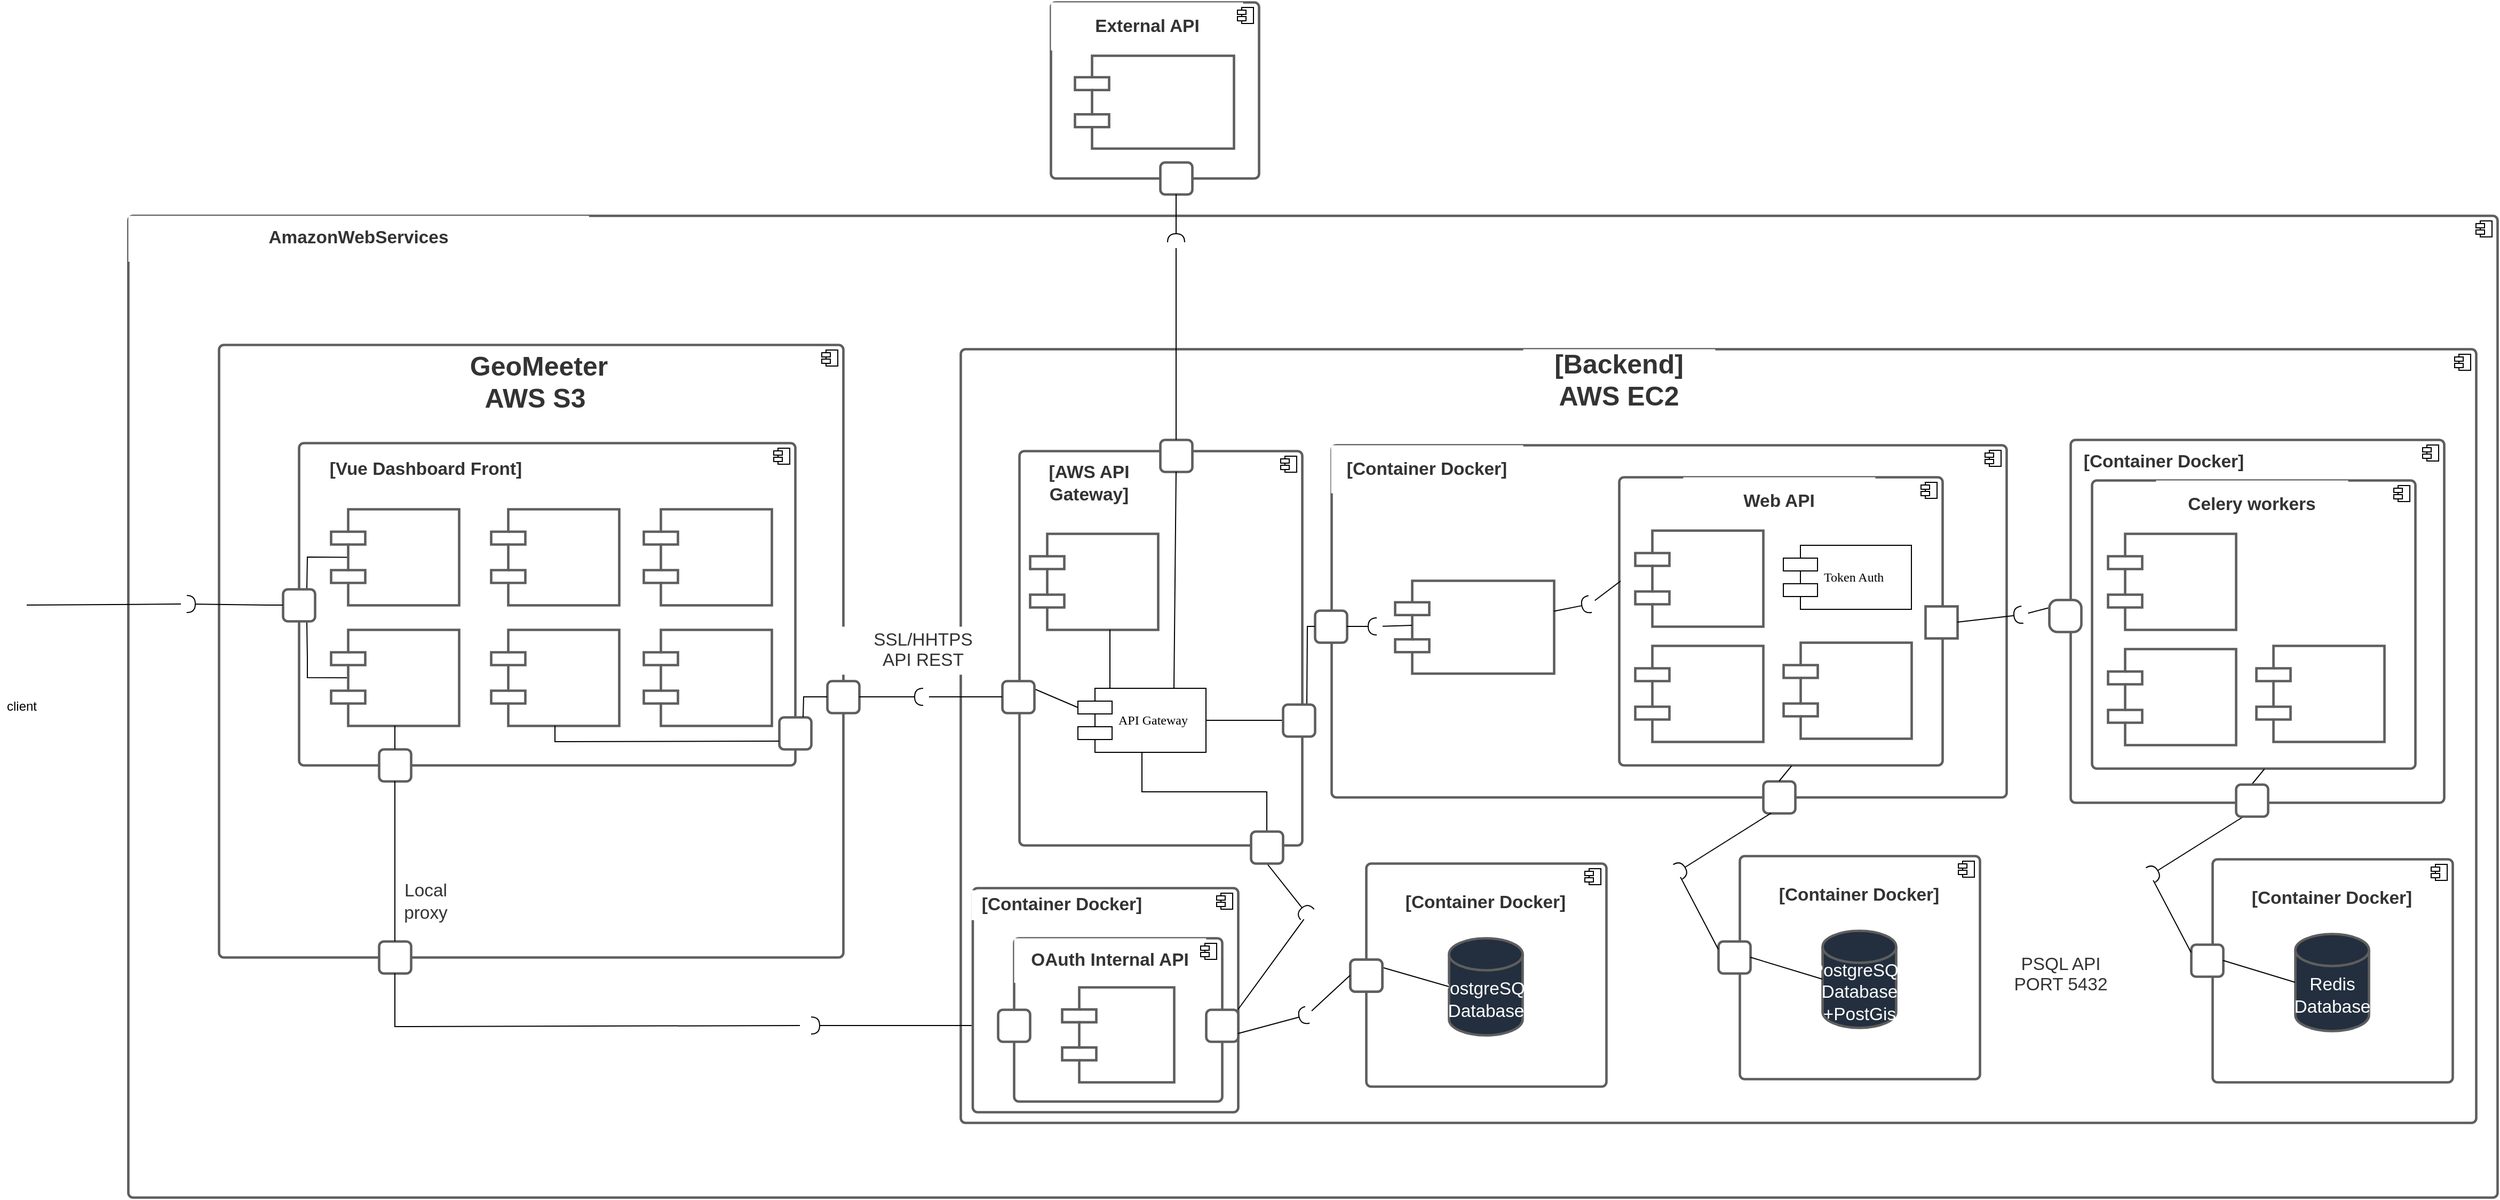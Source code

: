 <mxfile>
    <diagram id="GqEjZYX9ZaJlJ4JGxs04" name="Page-1">
        <mxGraphModel dx="3142" dy="1743" grid="1" gridSize="10" guides="1" tooltips="1" connect="1" arrows="1" fold="1" page="1" pageScale="1" pageWidth="827" pageHeight="1169" math="0" shadow="0">
            <root>
                <mxCell id="0"/>
                <mxCell id="1" parent="0"/>
                <mxCell id="293" value="" style="html=1;dropTarget=0;fontSize=13;align=center;spacing=3.8;strokeColor=#5e5e5e;strokeOpacity=100;rounded=1;absoluteArcSize=1;arcSize=9;strokeWidth=2.3;container=1;collapsible=0;" parent="1" vertex="1">
                    <mxGeometry x="-1300" y="-950" width="2220" height="920" as="geometry"/>
                </mxCell>
                <UserObject label="AmazonWebServices" lucidchartObjectId="JzQ.lzjoDw~8" id="294">
                    <mxCell style="html=1;overflow=block;blockSpacing=1;whiteSpace=wrap;fontSize=16.7;fontColor=#333333;fontStyle=1;align=center;spacing=0;fillColor=#ffffff;strokeWidth=1.5;strokeColor=none;" parent="293" vertex="1">
                        <mxGeometry width="431.667" height="42.991" as="geometry"/>
                    </mxCell>
                </UserObject>
                <mxCell id="295" value="" style="shape=component;jettyWidth=8;jettyHeight=4;" parent="293" vertex="1">
                    <mxGeometry x="1" width="15" height="15" relative="1" as="geometry">
                        <mxPoint x="-20" y="5" as="offset"/>
                    </mxGeometry>
                </mxCell>
                <mxCell id="64" value="" style="html=1;dropTarget=0;fontSize=13;align=center;spacing=3.8;strokeColor=#5e5e5e;strokeOpacity=100;rounded=1;absoluteArcSize=1;arcSize=9;strokeWidth=2.3;" parent="1" vertex="1">
                    <mxGeometry x="-1215" y="-829" width="585" height="574" as="geometry"/>
                </mxCell>
                <mxCell id="65" value="" style="shape=component;jettyWidth=8;jettyHeight=4;" parent="64" vertex="1">
                    <mxGeometry x="1" width="15" height="15" relative="1" as="geometry">
                        <mxPoint x="-20" y="5" as="offset"/>
                    </mxGeometry>
                </mxCell>
                <mxCell id="66" value="" style="html=1;dropTarget=0;fontSize=13;align=center;spacing=3.8;strokeColor=#5e5e5e;strokeOpacity=100;rounded=1;absoluteArcSize=1;arcSize=9;strokeWidth=2.3;" parent="1" vertex="1">
                    <mxGeometry x="-1140" y="-737" width="465" height="302" as="geometry"/>
                </mxCell>
                <mxCell id="67" value="" style="shape=component;jettyWidth=8;jettyHeight=4;" parent="66" vertex="1">
                    <mxGeometry x="1" width="15" height="15" relative="1" as="geometry">
                        <mxPoint x="-20" y="5" as="offset"/>
                    </mxGeometry>
                </mxCell>
                <mxCell id="68" value="" style="html=1;dropTarget=0;fontSize=13;align=center;spacing=3.8;strokeColor=#5e5e5e;strokeOpacity=100;rounded=1;absoluteArcSize=1;arcSize=9;strokeWidth=2.3;" parent="1" vertex="1">
                    <mxGeometry x="-520" y="-825" width="1420" height="725" as="geometry"/>
                </mxCell>
                <mxCell id="69" value="" style="shape=component;jettyWidth=8;jettyHeight=4;" parent="68" vertex="1">
                    <mxGeometry x="1" width="15" height="15" relative="1" as="geometry">
                        <mxPoint x="-20" y="5" as="offset"/>
                    </mxGeometry>
                </mxCell>
                <mxCell id="70" value="" style="html=1;dropTarget=0;fontSize=13;align=center;spacing=3.8;strokeColor=#5e5e5e;strokeOpacity=100;rounded=1;absoluteArcSize=1;arcSize=9;strokeWidth=2.3;" parent="1" vertex="1">
                    <mxGeometry x="-172.5" y="-735" width="632.5" height="330" as="geometry"/>
                </mxCell>
                <mxCell id="71" value="" style="shape=component;jettyWidth=8;jettyHeight=4;" parent="70" vertex="1">
                    <mxGeometry x="1" width="15" height="15" relative="1" as="geometry">
                        <mxPoint x="-20" y="5" as="offset"/>
                    </mxGeometry>
                </mxCell>
                <UserObject label="&lt;div style=&quot;display: flex; justify-content: center; text-align: center; align-items: baseline; font-size: 0; line-height: 1.25;margin-top: -2px;&quot;&gt;&lt;span&gt;&lt;span style=&quot;font-size:16.7px;color:#333333;&quot;&gt;PSQL API&#10;&lt;/span&gt;&lt;/span&gt;&lt;/div&gt;&lt;div style=&quot;display: flex; justify-content: center; text-align: center; align-items: baseline; font-size: 0; line-height: 1.25;margin-top: -2px;&quot;&gt;&lt;span&gt;&lt;span style=&quot;font-size:16.7px;color:#333333;&quot;&gt;PORT 5432&lt;/span&gt;&lt;/span&gt;&lt;/div&gt;" lucidchartObjectId="9TQ.UFUaZxLk" id="72">
                    <mxCell style="html=1;overflow=block;blockSpacing=1;whiteSpace=wrap;fontSize=13;spacing=0;fillColor=#ffffff;strokeWidth=1.5;strokeColor=none;" parent="1" vertex="1">
                        <mxGeometry x="421" y="-260.5" width="180" height="45" as="geometry"/>
                    </mxCell>
                </UserObject>
                <UserObject label="&lt;div style=&quot;display: flex; justify-content: center; text-align: center; align-items: baseline; font-size: 0; line-height: 1.25;margin-top: -2px;&quot;&gt;&lt;span&gt;&lt;span style=&quot;font-size:16.7px;color:#333333;&quot;&gt;SSL/HHTPS&#10;&lt;/span&gt;&lt;/span&gt;&lt;/div&gt;&lt;div style=&quot;display: flex; justify-content: center; text-align: center; align-items: baseline; font-size: 0; line-height: 1.25;margin-top: -2px;&quot;&gt;&lt;span&gt;&lt;span style=&quot;font-size:16.7px;color:#333333;&quot;&gt;API REST&lt;/span&gt;&lt;/span&gt;&lt;/div&gt;" lucidchartObjectId="ERQ.FartYt-O" id="73">
                    <mxCell style="html=1;overflow=block;blockSpacing=1;whiteSpace=wrap;fontSize=13;spacing=0;fillColor=#ffffff;strokeWidth=1.5;strokeColor=none;" parent="1" vertex="1">
                        <mxGeometry x="-645" y="-565" width="180" height="45" as="geometry"/>
                    </mxCell>
                </UserObject>
                <UserObject label="GeoMeeter AWS S3&amp;nbsp;" lucidchartObjectId="0mQ.VnrTeDY5" id="75">
                    <mxCell style="html=1;overflow=block;blockSpacing=1;whiteSpace=wrap;fontSize=25;fontColor=#333333;fontStyle=1;align=center;spacing=0;fillColor=#ffffff;strokeWidth=1.5;strokeColor=none;" parent="1" vertex="1">
                        <mxGeometry x="-1005" y="-825" width="180" height="55" as="geometry"/>
                    </mxCell>
                </UserObject>
                <UserObject label="[Container Docker]" lucidchartObjectId="BvQ.S7S5D1Hz" id="76">
                    <mxCell style="html=1;overflow=block;blockSpacing=1;whiteSpace=wrap;fontSize=16.7;fontColor=#333333;fontStyle=1;align=center;spacing=0;fillColor=#ffffff;strokeWidth=1.5;strokeColor=none;" parent="1" vertex="1">
                        <mxGeometry x="-173" y="-735" width="180" height="45" as="geometry"/>
                    </mxCell>
                </UserObject>
                <mxCell id="77" value="" style="html=1;dropTarget=0;fontSize=13;align=center;spacing=3.8;strokeColor=#5e5e5e;strokeOpacity=100;rounded=1;absoluteArcSize=1;arcSize=9;strokeWidth=2.3;" parent="1" vertex="1">
                    <mxGeometry x="97" y="-705" width="303" height="270" as="geometry"/>
                </mxCell>
                <mxCell id="78" value="" style="shape=component;jettyWidth=8;jettyHeight=4;" parent="77" vertex="1">
                    <mxGeometry x="1" width="15" height="15" relative="1" as="geometry">
                        <mxPoint x="-20" y="5" as="offset"/>
                    </mxGeometry>
                </mxCell>
                <UserObject label="&lt;div style=&quot;display: flex; justify-content: center; text-align: center; align-items: baseline; font-size: 0; line-height: 1.25;margin-top: -2px;&quot;&gt;&lt;span&gt;&lt;span style=&quot;font-size:25px;color:#333333;font-weight: bold;&quot;&gt;[Backend]&#10;&lt;/span&gt;&lt;/span&gt;&lt;/div&gt;&lt;div style=&quot;display: flex; justify-content: center; text-align: center; align-items: baseline; font-size: 0; line-height: 1.25;margin-top: -2px;&quot;&gt;&lt;span&gt;&lt;span style=&quot;font-size:25px;color:#333333;font-weight: bold;&quot;&gt;AWS EC2&lt;/span&gt;&lt;/span&gt;&lt;/div&gt;" lucidchartObjectId="2wQ.rxDoDfN9" id="79">
                    <mxCell style="html=1;overflow=block;blockSpacing=1;whiteSpace=wrap;fontSize=13;spacing=0;fillColor=#ffffff;strokeWidth=1.5;strokeColor=none;" parent="1" vertex="1">
                        <mxGeometry x="7" y="-825" width="180" height="60" as="geometry"/>
                    </mxCell>
                </UserObject>
                <UserObject label="Web API" lucidchartObjectId="cxQ.P7ARJ7Gp" id="80">
                    <mxCell style="html=1;overflow=block;blockSpacing=1;whiteSpace=wrap;fontSize=16.7;fontColor=#333333;fontStyle=1;align=center;spacing=0;fillColor=#ffffff;strokeWidth=1.5;strokeColor=none;" parent="1" vertex="1">
                        <mxGeometry x="157" y="-705" width="180" height="45" as="geometry"/>
                    </mxCell>
                </UserObject>
                <UserObject label="Call workers" lucidchartObjectId="xmQ.o6H7XOpQ" id="81">
                    <mxCell style="html=1;overflow=block;blockSpacing=1;whiteSpace=wrap;shape=component;align=left;spacingLeft=36;fontSize=16.7;fontColor=#FFFFFF;spacing=0;strokeColor=#5e5e5e;strokeOpacity=100;rounded=1;absoluteArcSize=1;arcSize=9;strokeWidth=2.3;" parent="1" vertex="1">
                        <mxGeometry x="112" y="-547" width="120" height="90" as="geometry"/>
                    </mxCell>
                </UserObject>
                <UserObject label="Routers" lucidchartObjectId="LvQ.SK1kYf38" id="83">
                    <mxCell style="html=1;overflow=block;blockSpacing=1;whiteSpace=wrap;shape=component;align=left;spacingLeft=36;fontSize=16.7;fontColor=#FFFFFF;spacing=0;strokeColor=#5e5e5e;strokeOpacity=100;rounded=1;absoluteArcSize=1;arcSize=9;strokeWidth=2.3;" parent="1" vertex="1">
                        <mxGeometry x="112" y="-655" width="120" height="90" as="geometry"/>
                    </mxCell>
                </UserObject>
                <UserObject label="Nginx &#10;reverse proxy" lucidchartObjectId="QDQ.MSSu0BSL" id="92">
                    <mxCell style="html=1;overflow=block;blockSpacing=1;whiteSpace=wrap;shape=component;align=left;spacingLeft=36;fontSize=16.7;fontColor=#FFFFFF;spacing=0;strokeColor=#5e5e5e;strokeOpacity=100;rounded=1;absoluteArcSize=1;arcSize=9;strokeWidth=2.3;" parent="1" vertex="1">
                        <mxGeometry x="-113" y="-608" width="149" height="87" as="geometry"/>
                    </mxCell>
                </UserObject>
                <UserObject label="" lucidchartObjectId="nFQ.mH_b9b4w" id="93">
                    <mxCell style="html=1;overflow=block;blockSpacing=1;whiteSpace=wrap;fontSize=13;align=center;spacing=3.8;strokeColor=#5e5e5e;strokeOpacity=100;rounded=1;absoluteArcSize=1;arcSize=9;strokeWidth=2.3;fontColor=#FFFFFF;" parent="1" vertex="1">
                        <mxGeometry x="-188" y="-580" width="30" height="30" as="geometry"/>
                    </mxCell>
                </UserObject>
                <mxCell id="94" value="" style="html=1;dropTarget=0;fontSize=13;align=center;spacing=3.8;strokeColor=#5e5e5e;strokeOpacity=100;rounded=1;absoluteArcSize=1;arcSize=9;strokeWidth=2.3;container=1;collapsible=0;" parent="1" vertex="1">
                    <mxGeometry x="210" y="-350" width="225" height="209" as="geometry"/>
                </mxCell>
                <UserObject label="[Container Docker]" lucidchartObjectId="EGQ.u1LITXUu" id="95">
                    <mxCell style="html=1;overflow=block;blockSpacing=1;whiteSpace=wrap;fontSize=16.7;fontColor=#333333;fontStyle=1;align=center;spacing=0;fillColor=#ffffff;strokeWidth=1.5;strokeColor=none;" parent="94" vertex="1">
                        <mxGeometry x="22" y="14" width="180" height="45" as="geometry"/>
                    </mxCell>
                </UserObject>
                <UserObject label="PostgreSQL Database +PostGis" lucidchartObjectId="VoQ.apwIIPWM" id="96">
                    <mxCell style="shape=cylinder3;whiteSpace=wrap;html=1;boundedLbl=1;backgroundOutline=1;size=15;fontFamily=Helvetica;fontSize=16.7;fontColor=#FFFFFF;align=center;strokeColor=#5e5e5e;strokeWidth=2.3;fillColor=#232f3e;" parent="94" vertex="1">
                        <mxGeometry x="77.5" y="70" width="69" height="91" as="geometry"/>
                    </mxCell>
                </UserObject>
                <mxCell id="97" value="" style="shape=component;jettyWidth=8;jettyHeight=4;" parent="94" vertex="1">
                    <mxGeometry x="1" width="15" height="15" relative="1" as="geometry">
                        <mxPoint x="-20" y="5" as="offset"/>
                    </mxGeometry>
                </mxCell>
                <UserObject label="Map Leaflet-Vue" lucidchartObjectId="rHQ._YY6tu1O" id="98">
                    <mxCell style="html=1;overflow=block;blockSpacing=1;whiteSpace=wrap;shape=component;align=left;spacingLeft=36;fontSize=16.7;fontColor=#FFFFFF;spacing=0;strokeColor=#5e5e5e;strokeOpacity=100;rounded=1;absoluteArcSize=1;arcSize=9;strokeWidth=2.3;" parent="1" vertex="1">
                        <mxGeometry x="-960" y="-675" width="120" height="90" as="geometry"/>
                    </mxCell>
                </UserObject>
                <UserObject label="" lucidchartObjectId="xLQ.PSGera.4" id="112">
                    <mxCell style="html=1;overflow=block;blockSpacing=1;whiteSpace=wrap;fontSize=13;align=center;spacing=3.8;strokeColor=#5e5e5e;strokeOpacity=100;rounded=1;absoluteArcSize=1;arcSize=9;strokeWidth=2.3;" parent="1" vertex="1">
                        <mxGeometry x="190" y="-270" width="30" height="30" as="geometry"/>
                    </mxCell>
                </UserObject>
                <UserObject label="" lucidchartObjectId="OLQ.SMa_Be_0" id="117">
                    <mxCell style="html=1;overflow=block;blockSpacing=1;whiteSpace=wrap;fontSize=13;align=center;spacing=3.8;strokeColor=#5e5e5e;strokeOpacity=100;rounded=1;absoluteArcSize=1;arcSize=9;strokeWidth=2.3;" parent="1" vertex="1">
                        <mxGeometry x="-1065" y="-270" width="30" height="30" as="geometry"/>
                    </mxCell>
                </UserObject>
                <UserObject label="" lucidchartObjectId="7MQ.v_up57Re" id="129">
                    <mxCell style="html=1;overflow=block;blockSpacing=1;whiteSpace=wrap;fontSize=13;align=center;spacing=3.8;strokeColor=#5e5e5e;strokeOpacity=100;rounded=1;absoluteArcSize=1;arcSize=9;strokeWidth=2.3;fontColor=#FFFFFF;" parent="1" vertex="1">
                        <mxGeometry x="-645" y="-514" width="30" height="30" as="geometry"/>
                    </mxCell>
                </UserObject>
                <UserObject label="Login or Register" lucidchartObjectId="tQQ.5gMyglQL" id="143">
                    <mxCell style="html=1;overflow=block;blockSpacing=1;whiteSpace=wrap;shape=component;align=left;spacingLeft=36;fontSize=16.7;fontColor=#FFFFFF;spacing=0;strokeColor=#5e5e5e;strokeOpacity=100;rounded=1;absoluteArcSize=1;arcSize=9;strokeWidth=2.3;" parent="1" vertex="1">
                        <mxGeometry x="-1110" y="-562" width="120" height="90" as="geometry"/>
                    </mxCell>
                </UserObject>
                <UserObject label="List Pings, Users y Locations" lucidchartObjectId="EQQ.A3JN0USV" id="144">
                    <mxCell style="html=1;overflow=block;blockSpacing=1;whiteSpace=wrap;shape=component;align=left;spacingLeft=36;fontSize=16.7;fontColor=#FFFFFF;spacing=0;strokeColor=#5e5e5e;strokeOpacity=100;rounded=1;absoluteArcSize=1;arcSize=9;strokeWidth=2.3;" parent="1" vertex="1">
                        <mxGeometry x="-817" y="-675" width="120" height="90" as="geometry"/>
                    </mxCell>
                </UserObject>
                <mxCell id="401" style="edgeStyle=none;rounded=0;html=1;exitX=0.75;exitY=1;exitDx=0;exitDy=0;entryX=0.126;entryY=0.501;entryDx=0;entryDy=0;endArrow=none;endFill=0;entryPerimeter=0;" edge="1" parent="1" source="145" target="143">
                    <mxGeometry relative="1" as="geometry">
                        <Array as="points">
                            <mxPoint x="-1132" y="-535"/>
                            <mxPoint x="-1132" y="-517"/>
                        </Array>
                    </mxGeometry>
                </mxCell>
                <mxCell id="404" style="edgeStyle=none;rounded=0;html=1;exitX=0.75;exitY=0;exitDx=0;exitDy=0;entryX=0.128;entryY=0.503;entryDx=0;entryDy=0;entryPerimeter=0;endArrow=none;endFill=0;" edge="1" parent="1" source="145" target="189">
                    <mxGeometry relative="1" as="geometry">
                        <Array as="points">
                            <mxPoint x="-1132" y="-630"/>
                        </Array>
                    </mxGeometry>
                </mxCell>
                <UserObject label="" lucidchartObjectId="RQQ.1Tx4FJ7h" id="145">
                    <mxCell style="html=1;overflow=block;blockSpacing=1;whiteSpace=wrap;fontSize=13;align=center;spacing=3.8;strokeColor=#5e5e5e;strokeOpacity=100;rounded=1;absoluteArcSize=1;arcSize=9;strokeWidth=2.3;fontColor=#FFFFFF;" parent="1" vertex="1">
                        <mxGeometry x="-1155" y="-600" width="30" height="30" as="geometry"/>
                    </mxCell>
                </UserObject>
                <UserObject label="[Vue Dashboard Front]" lucidchartObjectId="iSQ.8A~Tfa6g" id="146">
                    <mxCell style="html=1;overflow=block;blockSpacing=1;whiteSpace=wrap;fontSize=16.7;fontColor=#333333;fontStyle=1;align=center;spacing=0;fillColor=#ffffff;strokeWidth=1.5;strokeColor=none;" parent="1" vertex="1">
                        <mxGeometry x="-1132" y="-735" width="222" height="45" as="geometry"/>
                    </mxCell>
                </UserObject>
                <UserObject label="" lucidchartObjectId="MSQ.1bBkWNoG" id="147">
                    <mxCell style="html=1;overflow=block;blockSpacing=1;whiteSpace=wrap;fontSize=13;align=center;spacing=3.8;strokeColor=#5e5e5e;strokeOpacity=100;rounded=1;absoluteArcSize=1;arcSize=9;strokeWidth=2.3;" parent="1" vertex="1">
                        <mxGeometry x="232" y="-420" width="30" height="30" as="geometry"/>
                    </mxCell>
                </UserObject>
                <UserObject label="" lucidchartObjectId="kUQ.27DKTuAM" id="149">
                    <mxCell style="html=1;overflow=block;blockSpacing=1;whiteSpace=wrap;fontSize=13;align=center;spacing=3.8;strokeColor=#5e5e5e;strokeOpacity=100;rounded=1;absoluteArcSize=1;arcSize=9;strokeWidth=2.3;" parent="1" vertex="1">
                        <mxGeometry x="-1065" y="-450" width="30" height="30" as="geometry"/>
                    </mxCell>
                </UserObject>
                <UserObject label="Mail Service" lucidchartObjectId="TYQ.1-TCLOCC" id="159">
                    <mxCell style="html=1;overflow=block;blockSpacing=1;whiteSpace=wrap;shape=component;align=left;spacingLeft=36;fontSize=16.7;fontColor=#FFFFFF;spacing=0;strokeColor=#5e5e5e;strokeOpacity=100;rounded=1;absoluteArcSize=1;arcSize=9;strokeWidth=2.3;" parent="1" vertex="1">
                        <mxGeometry x="251" y="-550" width="120" height="90" as="geometry"/>
                    </mxCell>
                </UserObject>
                <UserObject label="Send Ping" lucidchartObjectId="BZQ.7yFAApc7" id="162">
                    <mxCell style="html=1;overflow=block;blockSpacing=1;whiteSpace=wrap;shape=component;align=left;spacingLeft=36;fontSize=16.7;fontColor=#FFFFFF;spacing=0;strokeColor=#5e5e5e;strokeOpacity=100;rounded=1;absoluteArcSize=1;arcSize=9;strokeWidth=2.3;" parent="1" vertex="1">
                        <mxGeometry x="-817" y="-562" width="120" height="90" as="geometry"/>
                    </mxCell>
                </UserObject>
                <UserObject label="" lucidchartObjectId="F0Q.Sfm7eGPp" id="163">
                    <mxCell style="html=1;overflow=block;blockSpacing=1;whiteSpace=wrap;fontSize=13;align=center;spacing=3.8;strokeColor=#5e5e5e;strokeOpacity=100;rounded=1;absoluteArcSize=1;arcSize=9;strokeWidth=2.3;fontColor=#FFFFFF;" parent="1" vertex="1">
                        <mxGeometry x="-690" y="-480" width="30" height="30" as="geometry"/>
                    </mxCell>
                </UserObject>
                <UserObject label="Set Location" lucidchartObjectId="U4Q.wYum8OUZ" id="175">
                    <mxCell style="html=1;overflow=block;blockSpacing=1;whiteSpace=wrap;shape=component;align=left;spacingLeft=36;fontSize=16.7;fontColor=#FFFFFF;spacing=0;strokeColor=#5e5e5e;strokeOpacity=100;rounded=1;absoluteArcSize=1;arcSize=9;strokeWidth=2.3;" parent="1" vertex="1">
                        <mxGeometry x="-960" y="-562" width="120" height="90" as="geometry"/>
                    </mxCell>
                </UserObject>
                <mxCell id="206" value="" style="html=1;dropTarget=0;fontSize=13;align=center;spacing=3.8;strokeColor=#5e5e5e;strokeOpacity=100;rounded=1;absoluteArcSize=1;arcSize=9;strokeWidth=2.3;" parent="1" vertex="1">
                    <mxGeometry x="-465" y="-729.5" width="265" height="369.5" as="geometry"/>
                </mxCell>
                <mxCell id="207" value="" style="shape=component;jettyWidth=8;jettyHeight=4;" parent="206" vertex="1">
                    <mxGeometry x="1" width="15" height="15" relative="1" as="geometry">
                        <mxPoint x="-20" y="5" as="offset"/>
                    </mxGeometry>
                </mxCell>
                <UserObject label="Local proxy" lucidchartObjectId="C-Q.cqZwOiHa" id="187">
                    <mxCell style="html=1;overflow=block;blockSpacing=1;whiteSpace=wrap;fontSize=16.7;fontColor=#333333;align=center;spacing=0;fillColor=#ffffff;strokeWidth=1.5;strokeColor=none;" parent="1" vertex="1">
                        <mxGeometry x="-1050" y="-330" width="58" height="45" as="geometry"/>
                    </mxCell>
                </UserObject>
                <UserObject label="Display" lucidchartObjectId="1mR.Dg1fzhjd" id="189">
                    <mxCell style="html=1;overflow=block;blockSpacing=1;whiteSpace=wrap;shape=component;align=left;spacingLeft=36;fontSize=16.7;fontColor=#FFFFFF;spacing=0;strokeColor=#5e5e5e;strokeOpacity=100;rounded=1;absoluteArcSize=1;arcSize=9;strokeWidth=2.3;" parent="1" vertex="1">
                        <mxGeometry x="-1110" y="-675" width="120" height="90" as="geometry"/>
                    </mxCell>
                </UserObject>
                <mxCell id="191" value="" style="rounded=0;orthogonalLoop=1;jettySize=auto;html=1;endArrow=none;endFill=0;sketch=0;targetPerimeterSpacing=0;fontSize=10;exitX=1;exitY=0.5;exitDx=0;exitDy=0;startArrow=none;" parent="1" source="200" target="192" edge="1">
                    <mxGeometry relative="1" as="geometry">
                        <mxPoint x="-310" y="-412" as="sourcePoint"/>
                    </mxGeometry>
                </mxCell>
                <mxCell id="192" value="" style="ellipse;whiteSpace=wrap;html=1;align=center;aspect=fixed;resizable=0;points=[];outlineConnect=0;sketch=0;fontSize=10;" parent="1" vertex="1">
                    <mxGeometry x="-330" y="-482" width="10" height="10" as="geometry"/>
                </mxCell>
                <mxCell id="193" value="Token Auth" style="shape=component;align=left;spacingLeft=36;rounded=0;shadow=0;comic=0;labelBackgroundColor=none;strokeWidth=1;fontFamily=Verdana;fontSize=12;html=1;" parent="1" vertex="1">
                    <mxGeometry x="251" y="-641" width="120" height="60" as="geometry"/>
                </mxCell>
                <mxCell id="197" value="" style="endArrow=none;html=1;rounded=0;fontSize=10;entryX=0;entryY=0.3;entryDx=0;entryDy=0;startArrow=none;exitX=1;exitY=0.25;exitDx=0;exitDy=0;" parent="1" source="119" target="200" edge="1">
                    <mxGeometry width="50" height="50" relative="1" as="geometry">
                        <mxPoint x="-465" y="-495.286" as="sourcePoint"/>
                        <mxPoint x="-580" y="-517" as="targetPoint"/>
                    </mxGeometry>
                </mxCell>
                <mxCell id="199" value="" style="endArrow=none;html=1;rounded=0;exitX=0.5;exitY=0;exitDx=0;exitDy=0;entryX=0.5;entryY=1;entryDx=0;entryDy=0;" parent="1" source="298" target="200" edge="1">
                    <mxGeometry width="50" height="50" relative="1" as="geometry">
                        <mxPoint x="-580" y="-395" as="sourcePoint"/>
                        <mxPoint x="-530" y="-445" as="targetPoint"/>
                        <Array as="points">
                            <mxPoint x="-233" y="-410"/>
                            <mxPoint x="-290" y="-410"/>
                            <mxPoint x="-350" y="-410"/>
                        </Array>
                    </mxGeometry>
                </mxCell>
                <mxCell id="200" value="API Gateway" style="shape=component;align=left;spacingLeft=36;rounded=0;shadow=0;comic=0;labelBackgroundColor=none;strokeWidth=1;fontFamily=Verdana;fontSize=12;html=1;" parent="1" vertex="1">
                    <mxGeometry x="-410" y="-507" width="120" height="60" as="geometry"/>
                </mxCell>
                <UserObject label="" lucidchartObjectId="jMQ.a4yrlkNo" id="119">
                    <mxCell style="html=1;overflow=block;blockSpacing=1;whiteSpace=wrap;fontSize=13;align=center;spacing=3.8;strokeColor=#5e5e5e;strokeOpacity=100;rounded=1;absoluteArcSize=1;arcSize=9;strokeWidth=2.3;" parent="1" vertex="1">
                        <mxGeometry x="-481" y="-514" width="30" height="30" as="geometry"/>
                    </mxCell>
                </UserObject>
                <mxCell id="405" style="edgeStyle=none;rounded=0;html=1;exitX=0;exitY=0.5;exitDx=0;exitDy=0;entryX=1;entryY=0.5;entryDx=0;entryDy=0;endArrow=none;endFill=0;" edge="1" parent="1" source="209" target="200">
                    <mxGeometry relative="1" as="geometry"/>
                </mxCell>
                <mxCell id="406" style="edgeStyle=none;rounded=0;html=1;exitX=0.75;exitY=0;exitDx=0;exitDy=0;entryX=0;entryY=0.5;entryDx=0;entryDy=0;endArrow=none;endFill=0;" edge="1" parent="1" source="209" target="93">
                    <mxGeometry relative="1" as="geometry">
                        <Array as="points">
                            <mxPoint x="-195" y="-565"/>
                        </Array>
                    </mxGeometry>
                </mxCell>
                <UserObject label="" lucidchartObjectId="nFQ.mH_b9b4w" id="209">
                    <mxCell style="html=1;overflow=block;blockSpacing=1;whiteSpace=wrap;fontSize=13;align=center;spacing=3.8;strokeColor=#5e5e5e;strokeOpacity=100;rounded=1;absoluteArcSize=1;arcSize=9;strokeWidth=2.3;fontColor=#FFFFFF;" parent="1" vertex="1">
                        <mxGeometry x="-218" y="-492" width="30" height="30" as="geometry"/>
                    </mxCell>
                </UserObject>
                <mxCell id="214" value="" style="shape=umlActor;verticalLabelPosition=bottom;verticalAlign=top;html=1;outlineConnect=0;fontColor=#FFFFFF;strokeColor=#FFFFFF;" parent="1" vertex="1">
                    <mxGeometry x="-1410" y="-585" width="30" height="60" as="geometry"/>
                </mxCell>
                <mxCell id="220" value="" style="html=1;dropTarget=0;fontSize=13;align=center;spacing=3.8;strokeColor=#5e5e5e;strokeOpacity=100;rounded=1;absoluteArcSize=1;arcSize=9;strokeWidth=2.3;container=1;collapsible=0;" parent="1" vertex="1">
                    <mxGeometry x="-435.5" y="-1150" width="195" height="165" as="geometry"/>
                </mxCell>
                <UserObject label="External API" lucidchartObjectId="JzQ.lzjoDw~8" id="221">
                    <mxCell style="html=1;overflow=block;blockSpacing=1;whiteSpace=wrap;fontSize=16.7;fontColor=#333333;fontStyle=1;align=center;spacing=0;fillColor=#ffffff;strokeWidth=1.5;strokeColor=none;" parent="220" vertex="1">
                        <mxGeometry width="180" height="45" as="geometry"/>
                    </mxCell>
                </UserObject>
                <mxCell id="222" value="" style="shape=component;jettyWidth=8;jettyHeight=4;" parent="220" vertex="1">
                    <mxGeometry x="1" width="15" height="15" relative="1" as="geometry">
                        <mxPoint x="-20" y="5" as="offset"/>
                    </mxGeometry>
                </mxCell>
                <UserObject label="" lucidchartObjectId="qXQ.MwzUgVT0" id="226">
                    <mxCell style="html=1;overflow=block;blockSpacing=1;whiteSpace=wrap;fontSize=13;align=center;spacing=3.8;strokeColor=#5e5e5e;strokeOpacity=100;rounded=1;absoluteArcSize=1;arcSize=9;strokeWidth=2.3;" parent="1" vertex="1">
                        <mxGeometry x="-333" y="-740" width="30" height="30" as="geometry"/>
                    </mxCell>
                </UserObject>
                <UserObject label="" lucidchartObjectId="qXQ.MwzUgVT0" id="228">
                    <mxCell style="html=1;overflow=block;blockSpacing=1;whiteSpace=wrap;fontSize=13;align=center;spacing=3.8;strokeColor=#5e5e5e;strokeOpacity=100;rounded=1;absoluteArcSize=1;arcSize=9;strokeWidth=2.3;" parent="1" vertex="1">
                        <mxGeometry x="-333" y="-1000" width="30" height="30" as="geometry"/>
                    </mxCell>
                </UserObject>
                <mxCell id="231" value="" style="rounded=0;orthogonalLoop=1;jettySize=auto;html=1;endArrow=none;endFill=0;sketch=0;sourcePerimeterSpacing=0;targetPerimeterSpacing=0;fontColor=#FFFFFF;exitX=0.5;exitY=0;exitDx=0;exitDy=0;" parent="1" source="226" target="233" edge="1">
                    <mxGeometry relative="1" as="geometry">
                        <mxPoint x="-263" y="-855" as="sourcePoint"/>
                    </mxGeometry>
                </mxCell>
                <mxCell id="232" value="" style="rounded=0;orthogonalLoop=1;jettySize=auto;html=1;endArrow=halfCircle;endFill=0;entryX=0.5;entryY=0.5;endSize=6;strokeWidth=1;sketch=0;fontColor=#FFFFFF;exitX=0.5;exitY=1;exitDx=0;exitDy=0;" parent="1" source="228" target="233" edge="1">
                    <mxGeometry relative="1" as="geometry">
                        <mxPoint x="-215" y="-925" as="sourcePoint"/>
                    </mxGeometry>
                </mxCell>
                <mxCell id="233" value="" style="ellipse;whiteSpace=wrap;html=1;align=center;aspect=fixed;resizable=0;points=[];outlineConnect=0;sketch=0;fontColor=#FFFFFF;strokeColor=#FFFFFF;" parent="1" vertex="1">
                    <mxGeometry x="-323" y="-930" width="10" height="10" as="geometry"/>
                </mxCell>
                <mxCell id="241" value="" style="rounded=0;orthogonalLoop=1;jettySize=auto;html=1;endArrow=none;endFill=0;sketch=0;targetPerimeterSpacing=0;fontColor=#FFFFFF;startArrow=none;" parent="1" edge="1">
                    <mxGeometry relative="1" as="geometry">
                        <mxPoint x="-85" y="-370" as="sourcePoint"/>
                        <mxPoint x="-85" y="-370" as="targetPoint"/>
                    </mxGeometry>
                </mxCell>
                <mxCell id="249" value="" style="rounded=0;orthogonalLoop=1;jettySize=auto;html=1;endArrow=none;endFill=0;sketch=0;sourcePerimeterSpacing=0;targetPerimeterSpacing=0;fontColor=#FFFFFF;exitX=0.5;exitY=1;exitDx=0;exitDy=0;" parent="1" source="117" target="251" edge="1">
                    <mxGeometry relative="1" as="geometry">
                        <mxPoint x="-1041" y="-41" as="sourcePoint"/>
                        <Array as="points">
                            <mxPoint x="-1050" y="-190"/>
                        </Array>
                    </mxGeometry>
                </mxCell>
                <mxCell id="250" value="" style="rounded=0;orthogonalLoop=1;jettySize=auto;html=1;endArrow=halfCircle;endFill=0;endSize=6;strokeWidth=1;sketch=0;fontColor=#FFFFFF;exitX=0;exitY=0.5;exitDx=0;exitDy=0;" parent="1" source="111" target="251" edge="1">
                    <mxGeometry relative="1" as="geometry">
                        <mxPoint x="-616" y="-264" as="sourcePoint"/>
                        <mxPoint x="-655" y="-187" as="targetPoint"/>
                    </mxGeometry>
                </mxCell>
                <mxCell id="251" value="" style="ellipse;whiteSpace=wrap;html=1;align=center;aspect=fixed;resizable=0;points=[];outlineConnect=0;sketch=0;fontColor=#FFFFFF;strokeColor=#FFFFFF;" parent="1" vertex="1">
                    <mxGeometry x="-670" y="-196" width="10" height="10" as="geometry"/>
                </mxCell>
                <mxCell id="258" value="" style="rounded=0;orthogonalLoop=1;jettySize=auto;html=1;endArrow=none;endFill=0;sketch=0;sourcePerimeterSpacing=0;targetPerimeterSpacing=0;fontColor=#FFFFFF;exitX=0.5;exitY=0;exitDx=0;exitDy=0;exitPerimeter=0;" parent="1" source="214" target="260" edge="1">
                    <mxGeometry relative="1" as="geometry">
                        <mxPoint x="-1190" y="-488" as="sourcePoint"/>
                    </mxGeometry>
                </mxCell>
                <mxCell id="259" value="" style="rounded=0;orthogonalLoop=1;jettySize=auto;html=1;endArrow=halfCircle;endFill=0;entryX=0.5;entryY=0.5;endSize=6;strokeWidth=1;sketch=0;fontColor=#FFFFFF;exitX=0;exitY=0.5;exitDx=0;exitDy=0;" parent="1" source="145" target="260" edge="1">
                    <mxGeometry relative="1" as="geometry">
                        <mxPoint x="-1150" y="-488" as="sourcePoint"/>
                        <Array as="points">
                            <mxPoint x="-1170" y="-585"/>
                        </Array>
                    </mxGeometry>
                </mxCell>
                <mxCell id="260" value="" style="ellipse;whiteSpace=wrap;html=1;align=center;aspect=fixed;resizable=0;points=[];outlineConnect=0;sketch=0;fontColor=#FFFFFF;strokeColor=#FFFFFF;" parent="1" vertex="1">
                    <mxGeometry x="-1250" y="-591" width="10" height="10" as="geometry"/>
                </mxCell>
                <mxCell id="261" value="" style="rounded=0;orthogonalLoop=1;jettySize=auto;html=1;endArrow=none;endFill=0;sketch=0;sourcePerimeterSpacing=0;targetPerimeterSpacing=0;fontColor=#FFFFFF;exitX=0;exitY=0.5;exitDx=0;exitDy=0;" parent="1" source="119" target="263" edge="1">
                    <mxGeometry relative="1" as="geometry">
                        <mxPoint x="-576" y="-445" as="sourcePoint"/>
                    </mxGeometry>
                </mxCell>
                <mxCell id="262" value="" style="rounded=0;orthogonalLoop=1;jettySize=auto;html=1;endArrow=halfCircle;endFill=0;entryX=0.5;entryY=0.5;endSize=6;strokeWidth=1;sketch=0;fontColor=#FFFFFF;exitX=1;exitY=0.5;exitDx=0;exitDy=0;" parent="1" source="129" target="263" edge="1">
                    <mxGeometry relative="1" as="geometry">
                        <mxPoint x="-536" y="-445" as="sourcePoint"/>
                    </mxGeometry>
                </mxCell>
                <mxCell id="263" value="" style="ellipse;whiteSpace=wrap;html=1;align=center;aspect=fixed;resizable=0;points=[];outlineConnect=0;sketch=0;fontColor=#FFFFFF;strokeColor=#FFFFFF;" parent="1" vertex="1">
                    <mxGeometry x="-560" y="-504" width="10" height="10" as="geometry"/>
                </mxCell>
                <mxCell id="276" value="" style="rounded=0;orthogonalLoop=1;jettySize=auto;html=1;endArrow=none;endFill=0;sketch=0;sourcePerimeterSpacing=0;targetPerimeterSpacing=0;fontColor=#FFFFFF;exitX=0.107;exitY=0.483;exitDx=0;exitDy=0;exitPerimeter=0;" parent="1" source="92" target="278" edge="1">
                    <mxGeometry relative="1" as="geometry">
                        <mxPoint x="-150" y="-565" as="sourcePoint"/>
                    </mxGeometry>
                </mxCell>
                <mxCell id="277" value="" style="rounded=0;orthogonalLoop=1;jettySize=auto;html=1;endArrow=halfCircle;endFill=0;entryX=0.5;entryY=0.5;endSize=6;strokeWidth=1;sketch=0;fontColor=#FFFFFF;exitX=1;exitY=0.5;exitDx=0;exitDy=0;" parent="1" source="93" target="278" edge="1">
                    <mxGeometry relative="1" as="geometry">
                        <mxPoint x="-110" y="-565" as="sourcePoint"/>
                    </mxGeometry>
                </mxCell>
                <mxCell id="278" value="" style="ellipse;whiteSpace=wrap;html=1;align=center;aspect=fixed;resizable=0;points=[];outlineConnect=0;sketch=0;fontColor=#FFFFFF;strokeColor=#FFFFFF;" parent="1" vertex="1">
                    <mxGeometry x="-135" y="-570" width="10" height="10" as="geometry"/>
                </mxCell>
                <mxCell id="279" value="" style="rounded=0;orthogonalLoop=1;jettySize=auto;html=1;endArrow=none;endFill=0;sketch=0;sourcePerimeterSpacing=0;targetPerimeterSpacing=0;fontColor=#FFFFFF;exitX=0.005;exitY=0.361;exitDx=0;exitDy=0;exitPerimeter=0;" parent="1" source="77" target="281" edge="1">
                    <mxGeometry relative="1" as="geometry">
                        <mxPoint x="50" y="-586" as="sourcePoint"/>
                    </mxGeometry>
                </mxCell>
                <mxCell id="280" value="" style="rounded=0;orthogonalLoop=1;jettySize=auto;html=1;endArrow=halfCircle;endFill=0;entryX=0.5;entryY=0.5;endSize=6;strokeWidth=1;sketch=0;fontColor=#FFFFFF;" parent="1" source="92" target="281" edge="1">
                    <mxGeometry relative="1" as="geometry">
                        <mxPoint x="90" y="-586" as="sourcePoint"/>
                    </mxGeometry>
                </mxCell>
                <mxCell id="281" value="" style="ellipse;whiteSpace=wrap;html=1;align=center;aspect=fixed;resizable=0;points=[];outlineConnect=0;sketch=0;fontColor=#FFFFFF;strokeColor=#FFFFFF;" parent="1" vertex="1">
                    <mxGeometry x="65" y="-591" width="10" height="10" as="geometry"/>
                </mxCell>
                <mxCell id="282" value="" style="rounded=0;orthogonalLoop=1;jettySize=auto;html=1;endArrow=none;endFill=0;sketch=0;sourcePerimeterSpacing=0;targetPerimeterSpacing=0;fontColor=#FFFFFF;exitX=0;exitY=0.25;exitDx=0;exitDy=0;" parent="1" source="112" target="284" edge="1">
                    <mxGeometry relative="1" as="geometry">
                        <mxPoint x="461" y="-306" as="sourcePoint"/>
                    </mxGeometry>
                </mxCell>
                <mxCell id="283" value="" style="rounded=0;orthogonalLoop=1;jettySize=auto;html=1;endArrow=halfCircle;endFill=0;entryX=0.5;entryY=0.5;endSize=6;strokeWidth=1;sketch=0;fontColor=#FFFFFF;exitX=0.25;exitY=1;exitDx=0;exitDy=0;" parent="1" source="147" target="284" edge="1">
                    <mxGeometry relative="1" as="geometry">
                        <mxPoint x="457" y="-350" as="sourcePoint"/>
                    </mxGeometry>
                </mxCell>
                <mxCell id="284" value="" style="ellipse;whiteSpace=wrap;html=1;align=center;aspect=fixed;resizable=0;points=[];outlineConnect=0;sketch=0;fontColor=#FFFFFF;strokeColor=#FFFFFF;" parent="1" vertex="1">
                    <mxGeometry x="147" y="-340" width="10" height="10" as="geometry"/>
                </mxCell>
                <mxCell id="285" value="" style="endArrow=none;html=1;fontColor=#FFFFFF;entryX=1;entryY=0.5;entryDx=0;entryDy=0;exitX=0;exitY=0.5;exitDx=0;exitDy=0;exitPerimeter=0;" parent="1" source="96" target="112" edge="1">
                    <mxGeometry width="50" height="50" relative="1" as="geometry">
                        <mxPoint x="360" y="-220" as="sourcePoint"/>
                        <mxPoint x="410" y="-270" as="targetPoint"/>
                    </mxGeometry>
                </mxCell>
                <mxCell id="289" value="" style="endArrow=none;html=1;rounded=0;exitX=0.75;exitY=0;exitDx=0;exitDy=0;entryX=0.5;entryY=1;entryDx=0;entryDy=0;" parent="1" source="200" target="226" edge="1">
                    <mxGeometry width="50" height="50" relative="1" as="geometry">
                        <mxPoint x="-280" y="-467" as="sourcePoint"/>
                        <mxPoint x="-200" y="-495" as="targetPoint"/>
                    </mxGeometry>
                </mxCell>
                <mxCell id="301" value="" style="endArrow=none;html=1;fontColor=#FFFFFF;entryX=0.5;entryY=1;entryDx=0;entryDy=0;exitX=0.5;exitY=0;exitDx=0;exitDy=0;" parent="1" source="117" target="149" edge="1">
                    <mxGeometry width="50" height="50" relative="1" as="geometry">
                        <mxPoint x="-1070" y="-370" as="sourcePoint"/>
                        <mxPoint x="-1020" y="-420" as="targetPoint"/>
                    </mxGeometry>
                </mxCell>
                <mxCell id="302" value="" style="endArrow=none;html=1;fontColor=#FFFFFF;entryX=0.5;entryY=1;entryDx=0;entryDy=0;exitX=0.5;exitY=0;exitDx=0;exitDy=0;" parent="1" source="149" target="143" edge="1">
                    <mxGeometry width="50" height="50" relative="1" as="geometry">
                        <mxPoint x="-1050" y="-440" as="sourcePoint"/>
                        <mxPoint x="-1000" y="-490" as="targetPoint"/>
                    </mxGeometry>
                </mxCell>
                <mxCell id="303" value="" style="endArrow=none;html=1;fontColor=#FFFFFF;entryX=0;entryY=0.75;entryDx=0;entryDy=0;exitX=0.5;exitY=1;exitDx=0;exitDy=0;rounded=0;" parent="1" source="175" target="163" edge="1">
                    <mxGeometry width="50" height="50" relative="1" as="geometry">
                        <mxPoint x="-840" y="-430" as="sourcePoint"/>
                        <mxPoint x="-790" y="-480" as="targetPoint"/>
                        <Array as="points">
                            <mxPoint x="-900" y="-457"/>
                        </Array>
                    </mxGeometry>
                </mxCell>
                <mxCell id="304" value="" style="endArrow=none;html=1;fontColor=#FFFFFF;exitX=0.75;exitY=0;exitDx=0;exitDy=0;entryX=0;entryY=0.5;entryDx=0;entryDy=0;rounded=0;" parent="1" source="163" target="129" edge="1">
                    <mxGeometry width="50" height="50" relative="1" as="geometry">
                        <mxPoint x="-680" y="-470" as="sourcePoint"/>
                        <mxPoint x="-630" y="-500" as="targetPoint"/>
                        <Array as="points">
                            <mxPoint x="-667" y="-499"/>
                        </Array>
                    </mxGeometry>
                </mxCell>
                <mxCell id="305" value="" style="endArrow=none;html=1;fontColor=#FFFFFF;entryX=0.534;entryY=1.002;entryDx=0;entryDy=0;entryPerimeter=0;exitX=0.5;exitY=0;exitDx=0;exitDy=0;" parent="1" source="147" target="77" edge="1">
                    <mxGeometry width="50" height="50" relative="1" as="geometry">
                        <mxPoint x="220" y="-400" as="sourcePoint"/>
                        <mxPoint x="270" y="-450" as="targetPoint"/>
                    </mxGeometry>
                </mxCell>
                <UserObject label="positionstack" lucidchartObjectId="QDQ.MSSu0BSL" id="306">
                    <mxCell style="html=1;overflow=block;blockSpacing=1;whiteSpace=wrap;shape=component;align=left;spacingLeft=36;fontSize=16.7;fontColor=#FFFFFF;spacing=0;strokeColor=#5e5e5e;strokeOpacity=100;rounded=1;absoluteArcSize=1;arcSize=9;strokeWidth=2.3;" parent="1" vertex="1">
                        <mxGeometry x="-413" y="-1100" width="149" height="87" as="geometry"/>
                    </mxCell>
                </UserObject>
                <mxCell id="363" value="" style="html=1;dropTarget=0;fontSize=13;align=center;spacing=3.8;strokeColor=#5e5e5e;strokeOpacity=100;rounded=1;absoluteArcSize=1;arcSize=9;strokeWidth=2.3;" parent="1" vertex="1">
                    <mxGeometry x="-508.75" y="-320" width="248.75" height="210" as="geometry"/>
                </mxCell>
                <mxCell id="364" value="" style="shape=component;jettyWidth=8;jettyHeight=4;" parent="363" vertex="1">
                    <mxGeometry x="1" width="15" height="15" relative="1" as="geometry">
                        <mxPoint x="-20" y="5" as="offset"/>
                    </mxGeometry>
                </mxCell>
                <UserObject label="Mail Service" lucidchartObjectId="TYQ.1-TCLOCC" id="310">
                    <mxCell style="html=1;overflow=block;blockSpacing=1;whiteSpace=wrap;shape=component;align=left;spacingLeft=36;fontSize=16.7;fontColor=#FFFFFF;spacing=0;strokeColor=#5e5e5e;strokeOpacity=100;rounded=1;absoluteArcSize=1;arcSize=9;strokeWidth=2.3;" parent="1" vertex="1">
                        <mxGeometry x="-455" y="-652" width="120" height="90" as="geometry"/>
                    </mxCell>
                </UserObject>
                <mxCell id="312" value="" style="endArrow=none;html=1;exitX=0.25;exitY=0;exitDx=0;exitDy=0;entryX=0.625;entryY=1;entryDx=0;entryDy=0;entryPerimeter=0;" parent="1" source="200" target="310" edge="1">
                    <mxGeometry width="50" height="50" relative="1" as="geometry">
                        <mxPoint x="-310" y="-530" as="sourcePoint"/>
                        <mxPoint x="-260" y="-580" as="targetPoint"/>
                    </mxGeometry>
                </mxCell>
                <mxCell id="334" value="" style="html=1;dropTarget=0;fontSize=13;align=center;spacing=3.8;strokeColor=#5e5e5e;strokeOpacity=100;rounded=1;absoluteArcSize=1;arcSize=9;strokeWidth=2.3;container=1;collapsible=0;" parent="1" vertex="1">
                    <mxGeometry x="-140" y="-343" width="225" height="209" as="geometry"/>
                </mxCell>
                <UserObject label="[Container Docker]" lucidchartObjectId="EGQ.u1LITXUu" id="335">
                    <mxCell style="html=1;overflow=block;blockSpacing=1;whiteSpace=wrap;fontSize=16.7;fontColor=#333333;fontStyle=1;align=center;spacing=0;fillColor=#ffffff;strokeWidth=1.5;strokeColor=none;" parent="334" vertex="1">
                        <mxGeometry x="22" y="14" width="180" height="45" as="geometry"/>
                    </mxCell>
                </UserObject>
                <UserObject label="PostgreSQL Database" lucidchartObjectId="VoQ.apwIIPWM" id="336">
                    <mxCell style="shape=cylinder3;whiteSpace=wrap;html=1;boundedLbl=1;backgroundOutline=1;size=15;fontFamily=Helvetica;fontSize=16.7;fontColor=#FFFFFF;align=center;strokeColor=#5e5e5e;strokeWidth=2.3;fillColor=#232f3e;" parent="334" vertex="1">
                        <mxGeometry x="77.5" y="70" width="69" height="91" as="geometry"/>
                    </mxCell>
                </UserObject>
                <mxCell id="337" value="" style="shape=component;jettyWidth=8;jettyHeight=4;" parent="334" vertex="1">
                    <mxGeometry x="1" width="15" height="15" relative="1" as="geometry">
                        <mxPoint x="-20" y="5" as="offset"/>
                    </mxGeometry>
                </mxCell>
                <mxCell id="340" value="" style="rounded=0;orthogonalLoop=1;jettySize=auto;html=1;endArrow=none;endFill=0;sketch=0;sourcePerimeterSpacing=0;targetPerimeterSpacing=0;fontColor=#FFFFFF;exitX=1;exitY=0.25;exitDx=0;exitDy=0;entryX=0;entryY=0.5;entryDx=0;entryDy=0;entryPerimeter=0;" parent="1" source="338" target="336" edge="1">
                    <mxGeometry relative="1" as="geometry">
                        <mxPoint x="111" y="-299" as="sourcePoint"/>
                    </mxGeometry>
                </mxCell>
                <UserObject label="" lucidchartObjectId="MSQ.1bBkWNoG" id="362">
                    <mxCell style="html=1;overflow=block;blockSpacing=1;whiteSpace=wrap;fontSize=13;align=center;spacing=3.8;strokeColor=#5e5e5e;strokeOpacity=100;rounded=1;absoluteArcSize=1;arcSize=0;strokeWidth=2.3;" parent="1" vertex="1">
                        <mxGeometry x="384" y="-584" width="30" height="30" as="geometry"/>
                    </mxCell>
                </UserObject>
                <mxCell id="88" value="" style="html=1;dropTarget=0;fontSize=13;align=center;spacing=3.8;strokeColor=#5e5e5e;strokeOpacity=100;rounded=1;absoluteArcSize=1;arcSize=9;strokeWidth=2.3;container=1;collapsible=0;" parent="1" vertex="1">
                    <mxGeometry x="-470" y="-273" width="195" height="153" as="geometry"/>
                </mxCell>
                <UserObject label="OAuth Internal API" lucidchartObjectId="RAQ.dgPogVAI" id="89">
                    <mxCell style="html=1;overflow=block;blockSpacing=1;whiteSpace=wrap;fontSize=16.7;fontColor=#333333;fontStyle=1;align=center;spacing=0;fillColor=#ffffff;strokeWidth=1.5;strokeColor=none;" parent="88" vertex="1">
                        <mxGeometry width="180" height="41.727" as="geometry"/>
                    </mxCell>
                </UserObject>
                <mxCell id="90" value="" style="shape=component;jettyWidth=8;jettyHeight=4;" parent="88" vertex="1">
                    <mxGeometry x="1" width="15" height="15" relative="1" as="geometry">
                        <mxPoint x="-20" y="5" as="offset"/>
                    </mxGeometry>
                </mxCell>
                <mxCell id="91" value="Auth" style="html=1;overflow=block;blockSpacing=1;whiteSpace=wrap;shape=component;align=left;spacingLeft=36;fontSize=16.7;fontColor=#FFFFFF;spacing=0;strokeColor=#5e5e5e;strokeOpacity=100;rounded=1;absoluteArcSize=1;arcSize=9;strokeWidth=2.3;container=1;collapsible=0;" parent="1" vertex="1">
                    <mxGeometry x="-425" y="-227" width="105" height="89" as="geometry"/>
                </mxCell>
                <UserObject label="" lucidchartObjectId="mLQ.HGn_hyK." id="111">
                    <mxCell style="html=1;overflow=block;blockSpacing=1;whiteSpace=wrap;fontSize=13;align=center;spacing=3.8;strokeColor=#5e5e5e;strokeOpacity=100;rounded=1;absoluteArcSize=1;arcSize=9;strokeWidth=2.3;" parent="1" vertex="1">
                        <mxGeometry x="-485" y="-206" width="30" height="30" as="geometry"/>
                    </mxCell>
                </UserObject>
                <UserObject label="" lucidchartObjectId="vXQ.yb~cQzVh" id="154">
                    <mxCell style="html=1;overflow=block;blockSpacing=1;whiteSpace=wrap;fontSize=13;align=center;spacing=3.8;strokeColor=#5e5e5e;strokeOpacity=100;rounded=1;absoluteArcSize=1;arcSize=9;strokeWidth=2.3;" parent="1" vertex="1">
                        <mxGeometry x="-290" y="-206" width="30" height="30" as="geometry"/>
                    </mxCell>
                </UserObject>
                <mxCell id="255" value="" style="rounded=0;orthogonalLoop=1;jettySize=auto;html=1;endArrow=none;endFill=0;sketch=0;sourcePerimeterSpacing=0;targetPerimeterSpacing=0;fontColor=#FFFFFF;exitX=1;exitY=0;exitDx=0;exitDy=0;" parent="1" source="154" target="257" edge="1">
                    <mxGeometry relative="1" as="geometry">
                        <mxPoint x="-113" y="44" as="sourcePoint"/>
                    </mxGeometry>
                </mxCell>
                <mxCell id="256" value="" style="rounded=0;orthogonalLoop=1;jettySize=auto;html=1;endArrow=halfCircle;endFill=0;entryX=0.5;entryY=0.5;endSize=6;strokeWidth=1;sketch=0;fontColor=#FFFFFF;exitX=0.5;exitY=1;exitDx=0;exitDy=0;" parent="1" source="298" target="257" edge="1">
                    <mxGeometry relative="1" as="geometry">
                        <mxPoint x="-73" y="44" as="sourcePoint"/>
                    </mxGeometry>
                </mxCell>
                <mxCell id="257" value="" style="ellipse;whiteSpace=wrap;html=1;align=center;aspect=fixed;resizable=0;points=[];outlineConnect=0;sketch=0;fontColor=#FFFFFF;strokeColor=#FFFFFF;" parent="1" vertex="1">
                    <mxGeometry x="-200" y="-300" width="10" height="10" as="geometry"/>
                </mxCell>
                <UserObject label="" lucidchartObjectId="nFQ.mH_b9b4w" id="298">
                    <mxCell style="html=1;overflow=block;blockSpacing=1;whiteSpace=wrap;fontSize=13;align=center;spacing=3.8;strokeColor=#5e5e5e;strokeOpacity=100;rounded=1;absoluteArcSize=1;arcSize=9;strokeWidth=2.3;fontColor=#FFFFFF;" parent="1" vertex="1">
                        <mxGeometry x="-248" y="-373" width="30" height="30" as="geometry"/>
                    </mxCell>
                </UserObject>
                <UserObject label="" lucidchartObjectId="xLQ.PSGera.4" id="338">
                    <mxCell style="html=1;overflow=block;blockSpacing=1;whiteSpace=wrap;fontSize=13;align=center;spacing=3.8;strokeColor=#5e5e5e;strokeOpacity=100;rounded=1;absoluteArcSize=1;arcSize=9;strokeWidth=2.3;" parent="1" vertex="1">
                        <mxGeometry x="-155" y="-253" width="30" height="30" as="geometry"/>
                    </mxCell>
                </UserObject>
                <UserObject label="" lucidchartObjectId="xLQ.PSGera.4" id="357">
                    <mxCell style="html=1;overflow=block;blockSpacing=1;whiteSpace=wrap;fontSize=13;align=center;spacing=3.8;strokeColor=#5e5e5e;strokeOpacity=100;rounded=1;absoluteArcSize=1;arcSize=9;strokeWidth=2.3;" parent="1" vertex="1">
                        <mxGeometry x="-155" y="-253" width="30" height="30" as="geometry"/>
                    </mxCell>
                </UserObject>
                <mxCell id="358" value="" style="rounded=0;orthogonalLoop=1;jettySize=auto;html=1;endArrow=none;endFill=0;sketch=0;sourcePerimeterSpacing=0;targetPerimeterSpacing=0;fontColor=#FFFFFF;exitX=0;exitY=0.5;exitDx=0;exitDy=0;" parent="1" source="357" target="360" edge="1">
                    <mxGeometry relative="1" as="geometry">
                        <mxPoint x="-106" y="-299" as="sourcePoint"/>
                    </mxGeometry>
                </mxCell>
                <mxCell id="359" value="" style="rounded=0;orthogonalLoop=1;jettySize=auto;html=1;endArrow=halfCircle;endFill=0;entryX=0.5;entryY=0.5;endSize=6;strokeWidth=1;sketch=0;fontColor=#FFFFFF;exitX=1;exitY=0.75;exitDx=0;exitDy=0;" parent="1" source="154" target="360" edge="1">
                    <mxGeometry relative="1" as="geometry">
                        <mxPoint x="-110" y="-343" as="sourcePoint"/>
                    </mxGeometry>
                </mxCell>
                <mxCell id="360" value="" style="ellipse;whiteSpace=wrap;html=1;align=center;aspect=fixed;resizable=0;points=[];outlineConnect=0;sketch=0;fontColor=#FFFFFF;strokeColor=#FFFFFF;" parent="1" vertex="1">
                    <mxGeometry x="-200" y="-206" width="10" height="10" as="geometry"/>
                </mxCell>
                <UserObject label="[Container Docker]" lucidchartObjectId="RAQ.dgPogVAI" id="365">
                    <mxCell style="html=1;overflow=block;blockSpacing=1;whiteSpace=wrap;fontSize=16.7;fontColor=#333333;fontStyle=1;align=center;spacing=0;fillColor=#ffffff;strokeWidth=1.5;strokeColor=none;" parent="1" vertex="1">
                        <mxGeometry x="-510" y="-318" width="170" height="28" as="geometry"/>
                    </mxCell>
                </UserObject>
                <mxCell id="371" value="" style="html=1;dropTarget=0;fontSize=13;align=center;spacing=3.8;strokeColor=#5e5e5e;strokeOpacity=100;rounded=1;absoluteArcSize=1;arcSize=9;strokeWidth=2.3;container=1;collapsible=0;" parent="1" vertex="1">
                    <mxGeometry x="653" y="-347" width="225" height="209" as="geometry"/>
                </mxCell>
                <UserObject label="[Container Docker]" lucidchartObjectId="EGQ.u1LITXUu" id="372">
                    <mxCell style="html=1;overflow=block;blockSpacing=1;whiteSpace=wrap;fontSize=16.7;fontColor=#333333;fontStyle=1;align=center;spacing=0;fillColor=#ffffff;strokeWidth=1.5;strokeColor=none;" parent="371" vertex="1">
                        <mxGeometry x="22" y="14" width="180" height="45" as="geometry"/>
                    </mxCell>
                </UserObject>
                <UserObject label="Redis Database" lucidchartObjectId="VoQ.apwIIPWM" id="373">
                    <mxCell style="shape=cylinder3;whiteSpace=wrap;html=1;boundedLbl=1;backgroundOutline=1;size=15;fontFamily=Helvetica;fontSize=16.7;fontColor=#FFFFFF;align=center;strokeColor=#5e5e5e;strokeWidth=2.3;fillColor=#232f3e;" parent="371" vertex="1">
                        <mxGeometry x="77.5" y="70" width="69" height="91" as="geometry"/>
                    </mxCell>
                </UserObject>
                <mxCell id="374" value="" style="shape=component;jettyWidth=8;jettyHeight=4;" parent="371" vertex="1">
                    <mxGeometry x="1" width="15" height="15" relative="1" as="geometry">
                        <mxPoint x="-20" y="5" as="offset"/>
                    </mxGeometry>
                </mxCell>
                <UserObject label="" lucidchartObjectId="xLQ.PSGera.4" id="375">
                    <mxCell style="html=1;overflow=block;blockSpacing=1;whiteSpace=wrap;fontSize=13;align=center;spacing=3.8;strokeColor=#5e5e5e;strokeOpacity=100;rounded=1;absoluteArcSize=1;arcSize=9;strokeWidth=2.3;" parent="1" vertex="1">
                        <mxGeometry x="633" y="-267" width="30" height="30" as="geometry"/>
                    </mxCell>
                </UserObject>
                <mxCell id="379" value="" style="rounded=0;orthogonalLoop=1;jettySize=auto;html=1;endArrow=none;endFill=0;sketch=0;sourcePerimeterSpacing=0;targetPerimeterSpacing=0;fontColor=#FFFFFF;exitX=0;exitY=0.25;exitDx=0;exitDy=0;" parent="1" source="375" target="381" edge="1">
                    <mxGeometry relative="1" as="geometry">
                        <mxPoint x="904" y="-303" as="sourcePoint"/>
                    </mxGeometry>
                </mxCell>
                <mxCell id="380" value="" style="rounded=0;orthogonalLoop=1;jettySize=auto;html=1;endArrow=halfCircle;endFill=0;entryX=0.5;entryY=0.5;endSize=6;strokeWidth=1;sketch=0;fontColor=#FFFFFF;exitX=0.25;exitY=1;exitDx=0;exitDy=0;" parent="1" source="376" target="381" edge="1">
                    <mxGeometry relative="1" as="geometry">
                        <mxPoint x="900" y="-347" as="sourcePoint"/>
                    </mxGeometry>
                </mxCell>
                <mxCell id="381" value="" style="ellipse;whiteSpace=wrap;html=1;align=center;aspect=fixed;resizable=0;points=[];outlineConnect=0;sketch=0;fontColor=#FFFFFF;strokeColor=#FFFFFF;" parent="1" vertex="1">
                    <mxGeometry x="590" y="-337" width="10" height="10" as="geometry"/>
                </mxCell>
                <mxCell id="382" value="" style="endArrow=none;html=1;fontColor=#FFFFFF;entryX=1;entryY=0.5;entryDx=0;entryDy=0;exitX=0;exitY=0.5;exitDx=0;exitDy=0;exitPerimeter=0;" parent="1" source="373" target="375" edge="1">
                    <mxGeometry width="50" height="50" relative="1" as="geometry">
                        <mxPoint x="803" y="-217" as="sourcePoint"/>
                        <mxPoint x="853" y="-267" as="targetPoint"/>
                    </mxGeometry>
                </mxCell>
                <mxCell id="391" value="" style="rounded=0;orthogonalLoop=1;jettySize=auto;html=1;endArrow=none;endFill=0;sketch=0;sourcePerimeterSpacing=0;targetPerimeterSpacing=0;fontColor=#FFFFFF;exitX=0;exitY=0.25;exitDx=0;exitDy=0;" parent="1" source="390" target="393" edge="1">
                    <mxGeometry relative="1" as="geometry">
                        <mxPoint x="794" y="-620" as="sourcePoint"/>
                    </mxGeometry>
                </mxCell>
                <mxCell id="392" value="" style="rounded=0;orthogonalLoop=1;jettySize=auto;html=1;endArrow=halfCircle;endFill=0;entryX=0.5;entryY=0.5;endSize=6;strokeWidth=1;sketch=0;fontColor=#FFFFFF;exitX=1;exitY=0.5;exitDx=0;exitDy=0;" parent="1" source="362" target="393" edge="1">
                    <mxGeometry relative="1" as="geometry">
                        <mxPoint x="572.5" y="-704" as="sourcePoint"/>
                    </mxGeometry>
                </mxCell>
                <mxCell id="393" value="" style="ellipse;whiteSpace=wrap;html=1;align=center;aspect=fixed;resizable=0;points=[];outlineConnect=0;sketch=0;fontColor=#FFFFFF;strokeColor=#FFFFFF;" parent="1" vertex="1">
                    <mxGeometry x="470" y="-581" width="10" height="10" as="geometry"/>
                </mxCell>
                <mxCell id="394" value="client" style="text;html=1;align=center;verticalAlign=middle;resizable=0;points=[];autosize=1;strokeColor=none;fillColor=none;" parent="1" vertex="1">
                    <mxGeometry x="-1420" y="-500" width="40" height="20" as="geometry"/>
                </mxCell>
                <mxCell id="395" value="" style="html=1;dropTarget=0;fontSize=13;align=center;spacing=3.8;strokeColor=#5e5e5e;strokeOpacity=100;rounded=1;absoluteArcSize=1;arcSize=9;strokeWidth=2.3;" parent="1" vertex="1">
                    <mxGeometry x="520" y="-740" width="350" height="340" as="geometry"/>
                </mxCell>
                <mxCell id="396" value="" style="shape=component;jettyWidth=8;jettyHeight=4;" parent="395" vertex="1">
                    <mxGeometry x="1" width="15" height="15" relative="1" as="geometry">
                        <mxPoint x="-20" y="5" as="offset"/>
                    </mxGeometry>
                </mxCell>
                <mxCell id="366" value="" style="html=1;dropTarget=0;fontSize=13;align=center;spacing=3.8;strokeColor=#5e5e5e;strokeOpacity=100;rounded=1;absoluteArcSize=1;arcSize=9;strokeWidth=2.3;" parent="1" vertex="1">
                    <mxGeometry x="540" y="-702" width="303" height="270" as="geometry"/>
                </mxCell>
                <mxCell id="367" value="" style="shape=component;jettyWidth=8;jettyHeight=4;" parent="366" vertex="1">
                    <mxGeometry x="1" width="15" height="15" relative="1" as="geometry">
                        <mxPoint x="-20" y="5" as="offset"/>
                    </mxGeometry>
                </mxCell>
                <UserObject label="Celery workers" lucidchartObjectId="cxQ.P7ARJ7Gp" id="368">
                    <mxCell style="html=1;overflow=block;blockSpacing=1;whiteSpace=wrap;fontSize=16.7;fontColor=#333333;fontStyle=1;align=center;spacing=0;fillColor=#ffffff;strokeWidth=1.5;strokeColor=none;" parent="1" vertex="1">
                        <mxGeometry x="600" y="-702" width="180" height="45" as="geometry"/>
                    </mxCell>
                </UserObject>
                <UserObject label="Like tracking" lucidchartObjectId="xmQ.o6H7XOpQ" id="369">
                    <mxCell style="html=1;overflow=block;blockSpacing=1;whiteSpace=wrap;shape=component;align=left;spacingLeft=36;fontSize=16.7;fontColor=#FFFFFF;spacing=0;strokeColor=#5e5e5e;strokeOpacity=100;rounded=1;absoluteArcSize=1;arcSize=9;strokeWidth=2.3;" parent="1" vertex="1">
                        <mxGeometry x="555" y="-544" width="120" height="90" as="geometry"/>
                    </mxCell>
                </UserObject>
                <UserObject label="Calculos indices" lucidchartObjectId="LvQ.SK1kYf38" id="370">
                    <mxCell style="html=1;overflow=block;blockSpacing=1;whiteSpace=wrap;shape=component;align=left;spacingLeft=36;fontSize=16.7;fontColor=#FFFFFF;spacing=0;strokeColor=#5e5e5e;strokeOpacity=100;rounded=1;absoluteArcSize=1;arcSize=9;strokeWidth=2.3;" parent="1" vertex="1">
                        <mxGeometry x="555" y="-652" width="120" height="90" as="geometry"/>
                    </mxCell>
                </UserObject>
                <UserObject label="" lucidchartObjectId="TYQ.1-TCLOCC" id="377">
                    <mxCell style="html=1;overflow=block;blockSpacing=1;whiteSpace=wrap;shape=component;align=left;spacingLeft=36;fontSize=16.7;fontColor=#FFFFFF;spacing=0;strokeColor=#5e5e5e;strokeOpacity=100;rounded=1;absoluteArcSize=1;arcSize=9;strokeWidth=2.3;" parent="1" vertex="1">
                        <mxGeometry x="694" y="-547" width="120" height="90" as="geometry"/>
                    </mxCell>
                </UserObject>
                <mxCell id="383" value="" style="endArrow=none;html=1;fontColor=#FFFFFF;entryX=0.534;entryY=1.002;entryDx=0;entryDy=0;entryPerimeter=0;exitX=0.5;exitY=0;exitDx=0;exitDy=0;" parent="1" source="376" target="366" edge="1">
                    <mxGeometry width="50" height="50" relative="1" as="geometry">
                        <mxPoint x="663" y="-397" as="sourcePoint"/>
                        <mxPoint x="713" y="-447" as="targetPoint"/>
                    </mxGeometry>
                </mxCell>
                <UserObject label="" lucidchartObjectId="xLQ.PSGera.4" id="390">
                    <mxCell style="html=1;overflow=block;blockSpacing=1;whiteSpace=wrap;fontSize=13;align=center;spacing=3.8;strokeColor=#5e5e5e;strokeOpacity=100;rounded=1;absoluteArcSize=1;arcSize=15;strokeWidth=2.3;" parent="1" vertex="1">
                        <mxGeometry x="500" y="-590" width="30" height="30" as="geometry"/>
                    </mxCell>
                </UserObject>
                <UserObject label="" lucidchartObjectId="MSQ.1bBkWNoG" id="376">
                    <mxCell style="html=1;overflow=block;blockSpacing=1;whiteSpace=wrap;fontSize=13;align=center;spacing=3.8;strokeColor=#5e5e5e;strokeOpacity=100;rounded=1;absoluteArcSize=1;arcSize=9;strokeWidth=2.3;" parent="1" vertex="1">
                        <mxGeometry x="675" y="-417" width="30" height="30" as="geometry"/>
                    </mxCell>
                </UserObject>
                <UserObject label="[Container Docker]" lucidchartObjectId="BvQ.S7S5D1Hz" id="397">
                    <mxCell style="html=1;overflow=block;blockSpacing=1;whiteSpace=wrap;fontSize=16.7;fontColor=#333333;fontStyle=1;align=center;spacing=0;fillColor=#ffffff;strokeWidth=1.5;strokeColor=none;" parent="1" vertex="1">
                        <mxGeometry x="525" y="-729.5" width="165" height="19.5" as="geometry"/>
                    </mxCell>
                </UserObject>
                <UserObject label="[AWS API Gateway]" lucidchartObjectId="BvQ.S7S5D1Hz" id="398">
                    <mxCell style="html=1;overflow=block;blockSpacing=1;whiteSpace=wrap;fontSize=16.7;fontColor=#333333;fontStyle=1;align=center;spacing=0;fillColor=#ffffff;strokeWidth=1.5;strokeColor=none;" parent="1" vertex="1">
                        <mxGeometry x="-462" y="-722" width="125" height="45" as="geometry"/>
                    </mxCell>
                </UserObject>
            </root>
        </mxGraphModel>
    </diagram>
</mxfile>